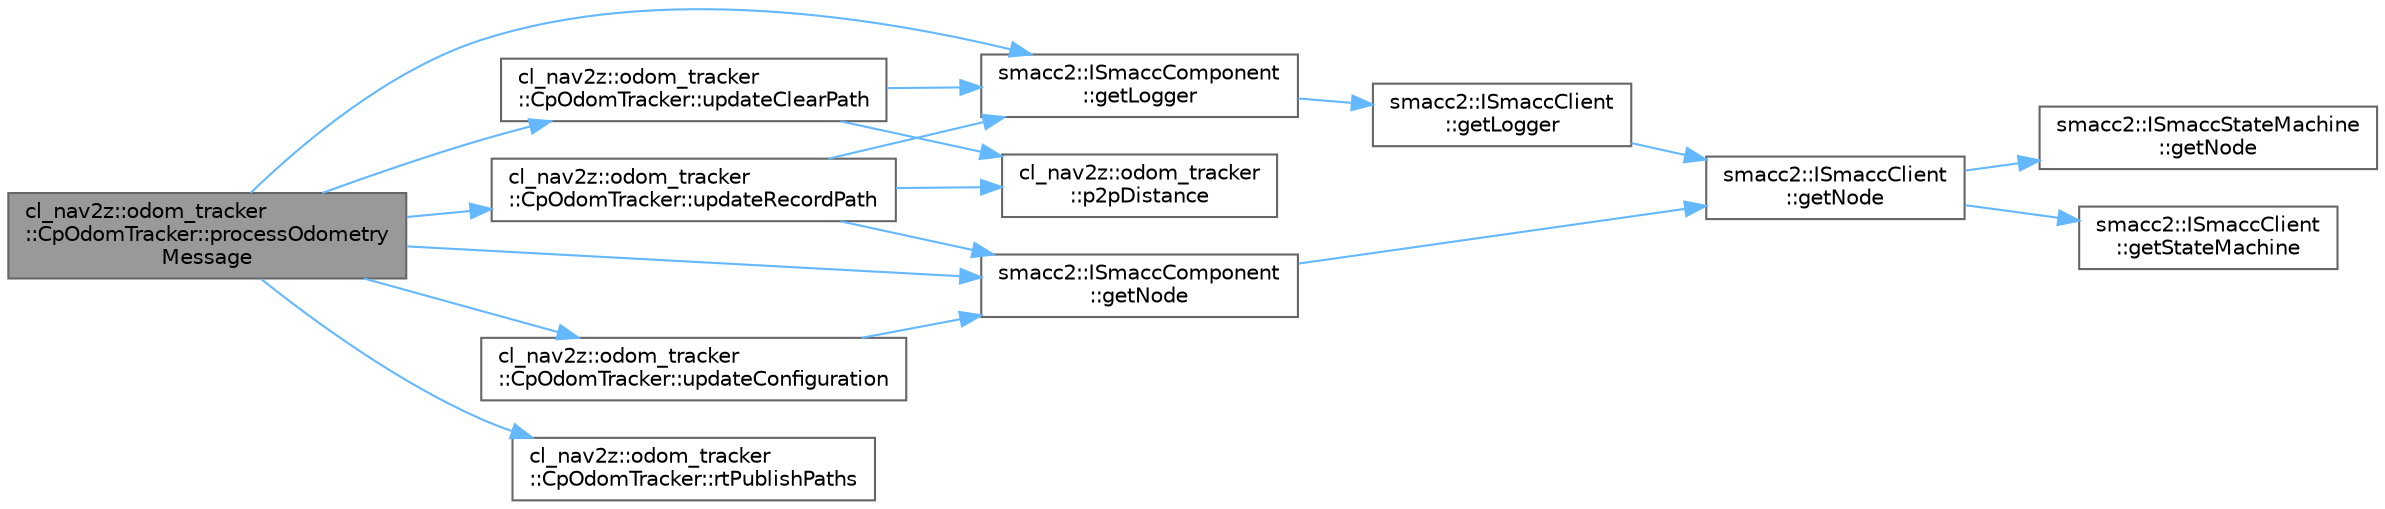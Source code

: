 digraph "cl_nav2z::odom_tracker::CpOdomTracker::processOdometryMessage"
{
 // LATEX_PDF_SIZE
  bgcolor="transparent";
  edge [fontname=Helvetica,fontsize=10,labelfontname=Helvetica,labelfontsize=10];
  node [fontname=Helvetica,fontsize=10,shape=box,height=0.2,width=0.4];
  rankdir="LR";
  Node1 [label="cl_nav2z::odom_tracker\l::CpOdomTracker::processOdometry\lMessage",height=0.2,width=0.4,color="gray40", fillcolor="grey60", style="filled", fontcolor="black",tooltip="odom callback: Updates the path - this must be called periodically for each odometry message."];
  Node1 -> Node2 [color="steelblue1",style="solid"];
  Node2 [label="smacc2::ISmaccComponent\l::getLogger",height=0.2,width=0.4,color="grey40", fillcolor="white", style="filled",URL="$classsmacc2_1_1ISmaccComponent.html#a77ee85823bab8d84edcdf5d28782b728",tooltip=" "];
  Node2 -> Node3 [color="steelblue1",style="solid"];
  Node3 [label="smacc2::ISmaccClient\l::getLogger",height=0.2,width=0.4,color="grey40", fillcolor="white", style="filled",URL="$classsmacc2_1_1ISmaccClient.html#aaa82b9e079d2faf7bf4ba3a4dfecbf89",tooltip=" "];
  Node3 -> Node4 [color="steelblue1",style="solid"];
  Node4 [label="smacc2::ISmaccClient\l::getNode",height=0.2,width=0.4,color="grey40", fillcolor="white", style="filled",URL="$classsmacc2_1_1ISmaccClient.html#a0d0d53879b63fd45c78aac1c711f8708",tooltip=" "];
  Node4 -> Node5 [color="steelblue1",style="solid"];
  Node5 [label="smacc2::ISmaccStateMachine\l::getNode",height=0.2,width=0.4,color="grey40", fillcolor="white", style="filled",URL="$classsmacc2_1_1ISmaccStateMachine.html#a2cf8b817f7e137fc648e373ae4614a2f",tooltip=" "];
  Node4 -> Node6 [color="steelblue1",style="solid"];
  Node6 [label="smacc2::ISmaccClient\l::getStateMachine",height=0.2,width=0.4,color="grey40", fillcolor="white", style="filled",URL="$classsmacc2_1_1ISmaccClient.html#a0e489e232e516e1fea5f026531e10973",tooltip=" "];
  Node1 -> Node7 [color="steelblue1",style="solid"];
  Node7 [label="smacc2::ISmaccComponent\l::getNode",height=0.2,width=0.4,color="grey40", fillcolor="white", style="filled",URL="$classsmacc2_1_1ISmaccComponent.html#aaac68614687bed658c59f8f15746ab91",tooltip=" "];
  Node7 -> Node4 [color="steelblue1",style="solid"];
  Node1 -> Node8 [color="steelblue1",style="solid"];
  Node8 [label="cl_nav2z::odom_tracker\l::CpOdomTracker::rtPublishPaths",height=0.2,width=0.4,color="grey40", fillcolor="white", style="filled",URL="$classcl__nav2z_1_1odom__tracker_1_1CpOdomTracker.html#a822f35e2a5fb1d340a57c064329387b7",tooltip=" "];
  Node1 -> Node9 [color="steelblue1",style="solid"];
  Node9 [label="cl_nav2z::odom_tracker\l::CpOdomTracker::updateClearPath",height=0.2,width=0.4,color="grey40", fillcolor="white", style="filled",URL="$classcl__nav2z_1_1odom__tracker_1_1CpOdomTracker.html#aaa56e9a1c04a1f266df86a38fb491371",tooltip=" "];
  Node9 -> Node2 [color="steelblue1",style="solid"];
  Node9 -> Node10 [color="steelblue1",style="solid"];
  Node10 [label="cl_nav2z::odom_tracker\l::p2pDistance",height=0.2,width=0.4,color="grey40", fillcolor="white", style="filled",URL="$namespacecl__nav2z_1_1odom__tracker.html#a8bdc84699df1a8bf314d2667fe8dcfe7",tooltip=" "];
  Node1 -> Node11 [color="steelblue1",style="solid"];
  Node11 [label="cl_nav2z::odom_tracker\l::CpOdomTracker::updateConfiguration",height=0.2,width=0.4,color="grey40", fillcolor="white", style="filled",URL="$classcl__nav2z_1_1odom__tracker_1_1CpOdomTracker.html#ae544a0e828d8f82c8e22beeb6de591a9",tooltip=" "];
  Node11 -> Node7 [color="steelblue1",style="solid"];
  Node1 -> Node12 [color="steelblue1",style="solid"];
  Node12 [label="cl_nav2z::odom_tracker\l::CpOdomTracker::updateRecordPath",height=0.2,width=0.4,color="grey40", fillcolor="white", style="filled",URL="$classcl__nav2z_1_1odom__tracker_1_1CpOdomTracker.html#a62344fe86c32bd2011c3679eb1976b05",tooltip=" "];
  Node12 -> Node2 [color="steelblue1",style="solid"];
  Node12 -> Node7 [color="steelblue1",style="solid"];
  Node12 -> Node10 [color="steelblue1",style="solid"];
}
